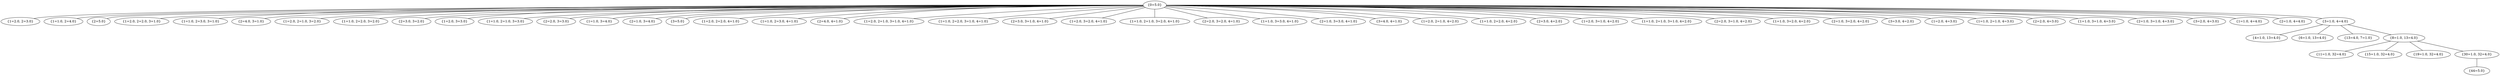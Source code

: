 graph {
	"{0=5.0}" ["state"="{0=5.0}"];
	"{1=2.0, 2=3.0}" ["state"="{1=2.0, 2=3.0}"];
	"{1=1.0, 2=4.0}" ["state"="{1=1.0, 2=4.0}"];
	"{2=5.0}" ["state"="{2=5.0}"];
	"{1=2.0, 2=2.0, 3=1.0}" ["state"="{1=2.0, 2=2.0, 3=1.0}"];
	"{1=1.0, 2=3.0, 3=1.0}" ["state"="{1=1.0, 2=3.0, 3=1.0}"];
	"{2=4.0, 3=1.0}" ["state"="{2=4.0, 3=1.0}"];
	"{1=2.0, 2=1.0, 3=2.0}" ["state"="{1=2.0, 2=1.0, 3=2.0}"];
	"{1=1.0, 2=2.0, 3=2.0}" ["state"="{1=1.0, 2=2.0, 3=2.0}"];
	"{2=3.0, 3=2.0}" ["state"="{2=3.0, 3=2.0}"];
	"{1=2.0, 3=3.0}" ["state"="{1=2.0, 3=3.0}"];
	"{1=1.0, 2=1.0, 3=3.0}" ["state"="{1=1.0, 2=1.0, 3=3.0}"];
	"{2=2.0, 3=3.0}" ["state"="{2=2.0, 3=3.0}"];
	"{1=1.0, 3=4.0}" ["state"="{1=1.0, 3=4.0}"];
	"{2=1.0, 3=4.0}" ["state"="{2=1.0, 3=4.0}"];
	"{3=5.0}" ["state"="{3=5.0}"];
	"{1=2.0, 2=2.0, 4=1.0}" ["state"="{1=2.0, 2=2.0, 4=1.0}"];
	"{1=1.0, 2=3.0, 4=1.0}" ["state"="{1=1.0, 2=3.0, 4=1.0}"];
	"{2=4.0, 4=1.0}" ["state"="{2=4.0, 4=1.0}"];
	"{1=2.0, 2=1.0, 3=1.0, 4=1.0}" ["state"="{1=2.0, 2=1.0, 3=1.0, 4=1.0}"];
	"{1=1.0, 2=2.0, 3=1.0, 4=1.0}" ["state"="{1=1.0, 2=2.0, 3=1.0, 4=1.0}"];
	"{2=3.0, 3=1.0, 4=1.0}" ["state"="{2=3.0, 3=1.0, 4=1.0}"];
	"{1=2.0, 3=2.0, 4=1.0}" ["state"="{1=2.0, 3=2.0, 4=1.0}"];
	"{1=1.0, 2=1.0, 3=2.0, 4=1.0}" ["state"="{1=1.0, 2=1.0, 3=2.0, 4=1.0}"];
	"{2=2.0, 3=2.0, 4=1.0}" ["state"="{2=2.0, 3=2.0, 4=1.0}"];
	"{1=1.0, 3=3.0, 4=1.0}" ["state"="{1=1.0, 3=3.0, 4=1.0}"];
	"{2=1.0, 3=3.0, 4=1.0}" ["state"="{2=1.0, 3=3.0, 4=1.0}"];
	"{3=4.0, 4=1.0}" ["state"="{3=4.0, 4=1.0}"];
	"{1=2.0, 2=1.0, 4=2.0}" ["state"="{1=2.0, 2=1.0, 4=2.0}"];
	"{1=1.0, 2=2.0, 4=2.0}" ["state"="{1=1.0, 2=2.0, 4=2.0}"];
	"{2=3.0, 4=2.0}" ["state"="{2=3.0, 4=2.0}"];
	"{1=2.0, 3=1.0, 4=2.0}" ["state"="{1=2.0, 3=1.0, 4=2.0}"];
	"{1=1.0, 2=1.0, 3=1.0, 4=2.0}" ["state"="{1=1.0, 2=1.0, 3=1.0, 4=2.0}"];
	"{2=2.0, 3=1.0, 4=2.0}" ["state"="{2=2.0, 3=1.0, 4=2.0}"];
	"{1=1.0, 3=2.0, 4=2.0}" ["state"="{1=1.0, 3=2.0, 4=2.0}"];
	"{2=1.0, 3=2.0, 4=2.0}" ["state"="{2=1.0, 3=2.0, 4=2.0}"];
	"{3=3.0, 4=2.0}" ["state"="{3=3.0, 4=2.0}"];
	"{1=2.0, 4=3.0}" ["state"="{1=2.0, 4=3.0}"];
	"{1=1.0, 2=1.0, 4=3.0}" ["state"="{1=1.0, 2=1.0, 4=3.0}"];
	"{2=2.0, 4=3.0}" ["state"="{2=2.0, 4=3.0}"];
	"{1=1.0, 3=1.0, 4=3.0}" ["state"="{1=1.0, 3=1.0, 4=3.0}"];
	"{2=1.0, 3=1.0, 4=3.0}" ["state"="{2=1.0, 3=1.0, 4=3.0}"];
	"{3=2.0, 4=3.0}" ["state"="{3=2.0, 4=3.0}"];
	"{1=1.0, 4=4.0}" ["state"="{1=1.0, 4=4.0}"];
	"{2=1.0, 4=4.0}" ["state"="{2=1.0, 4=4.0}"];
	"{3=1.0, 4=4.0}" ["state"="{3=1.0, 4=4.0}"];
	"{4=1.0, 13=4.0}" ["state"="{4=1.0, 13=4.0}"];
	"{6=1.0, 13=4.0}" ["state"="{6=1.0, 13=4.0}"];
	"{13=4.0, 7=1.0}" ["state"="{13=4.0, 7=1.0}"];
	"{8=1.0, 13=4.0}" ["state"="{8=1.0, 13=4.0}"];
	"{11=1.0, 32=4.0}" ["state"="{11=1.0, 32=4.0}"];
	"{15=1.0, 32=4.0}" ["state"="{15=1.0, 32=4.0}"];
	"{19=1.0, 32=4.0}" ["state"="{19=1.0, 32=4.0}"];
	"{30=1.0, 32=4.0}" ["state"="{30=1.0, 32=4.0}"];
	"{44=5.0}" ["state"="{44=5.0}"];
	"{0=5.0}" -- "{1=2.0, 2=3.0}" ;
	"{0=5.0}" -- "{1=1.0, 2=4.0}" ;
	"{0=5.0}" -- "{2=5.0}" ;
	"{0=5.0}" -- "{1=2.0, 2=2.0, 3=1.0}" ;
	"{0=5.0}" -- "{1=1.0, 2=3.0, 3=1.0}" ;
	"{0=5.0}" -- "{2=4.0, 3=1.0}" ;
	"{0=5.0}" -- "{1=2.0, 2=1.0, 3=2.0}" ;
	"{0=5.0}" -- "{1=1.0, 2=2.0, 3=2.0}" ;
	"{0=5.0}" -- "{2=3.0, 3=2.0}" ;
	"{0=5.0}" -- "{1=2.0, 3=3.0}" ;
	"{0=5.0}" -- "{1=1.0, 2=1.0, 3=3.0}" ;
	"{0=5.0}" -- "{2=2.0, 3=3.0}" ;
	"{0=5.0}" -- "{1=1.0, 3=4.0}" ;
	"{0=5.0}" -- "{2=1.0, 3=4.0}" ;
	"{0=5.0}" -- "{3=5.0}" ;
	"{0=5.0}" -- "{1=2.0, 2=2.0, 4=1.0}" ;
	"{0=5.0}" -- "{1=1.0, 2=3.0, 4=1.0}" ;
	"{0=5.0}" -- "{2=4.0, 4=1.0}" ;
	"{0=5.0}" -- "{1=2.0, 2=1.0, 3=1.0, 4=1.0}" ;
	"{0=5.0}" -- "{1=1.0, 2=2.0, 3=1.0, 4=1.0}" ;
	"{0=5.0}" -- "{2=3.0, 3=1.0, 4=1.0}" ;
	"{0=5.0}" -- "{1=2.0, 3=2.0, 4=1.0}" ;
	"{0=5.0}" -- "{1=1.0, 2=1.0, 3=2.0, 4=1.0}" ;
	"{0=5.0}" -- "{2=2.0, 3=2.0, 4=1.0}" ;
	"{0=5.0}" -- "{1=1.0, 3=3.0, 4=1.0}" ;
	"{0=5.0}" -- "{2=1.0, 3=3.0, 4=1.0}" ;
	"{0=5.0}" -- "{3=4.0, 4=1.0}" ;
	"{0=5.0}" -- "{1=2.0, 2=1.0, 4=2.0}" ;
	"{0=5.0}" -- "{1=1.0, 2=2.0, 4=2.0}" ;
	"{0=5.0}" -- "{2=3.0, 4=2.0}" ;
	"{0=5.0}" -- "{1=2.0, 3=1.0, 4=2.0}" ;
	"{0=5.0}" -- "{1=1.0, 2=1.0, 3=1.0, 4=2.0}" ;
	"{0=5.0}" -- "{2=2.0, 3=1.0, 4=2.0}" ;
	"{0=5.0}" -- "{1=1.0, 3=2.0, 4=2.0}" ;
	"{0=5.0}" -- "{2=1.0, 3=2.0, 4=2.0}" ;
	"{0=5.0}" -- "{3=3.0, 4=2.0}" ;
	"{0=5.0}" -- "{1=2.0, 4=3.0}" ;
	"{0=5.0}" -- "{1=1.0, 2=1.0, 4=3.0}" ;
	"{0=5.0}" -- "{2=2.0, 4=3.0}" ;
	"{0=5.0}" -- "{1=1.0, 3=1.0, 4=3.0}" ;
	"{0=5.0}" -- "{2=1.0, 3=1.0, 4=3.0}" ;
	"{0=5.0}" -- "{3=2.0, 4=3.0}" ;
	"{0=5.0}" -- "{1=1.0, 4=4.0}" ;
	"{0=5.0}" -- "{2=1.0, 4=4.0}" ;
	"{0=5.0}" -- "{3=1.0, 4=4.0}" ;
	"{3=1.0, 4=4.0}" -- "{4=1.0, 13=4.0}" ;
	"{3=1.0, 4=4.0}" -- "{6=1.0, 13=4.0}" ;
	"{3=1.0, 4=4.0}" -- "{13=4.0, 7=1.0}" ;
	"{3=1.0, 4=4.0}" -- "{8=1.0, 13=4.0}" ;
	"{8=1.0, 13=4.0}" -- "{11=1.0, 32=4.0}" ;
	"{8=1.0, 13=4.0}" -- "{15=1.0, 32=4.0}" ;
	"{8=1.0, 13=4.0}" -- "{19=1.0, 32=4.0}" ;
	"{8=1.0, 13=4.0}" -- "{30=1.0, 32=4.0}" ;
	"{30=1.0, 32=4.0}" -- "{44=5.0}" ;
}
